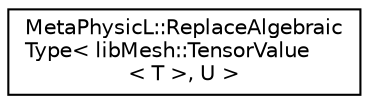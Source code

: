 digraph "类继承关系图"
{
 // INTERACTIVE_SVG=YES
  edge [fontname="Helvetica",fontsize="10",labelfontname="Helvetica",labelfontsize="10"];
  node [fontname="Helvetica",fontsize="10",shape=record];
  rankdir="LR";
  Node1 [label="MetaPhysicL::ReplaceAlgebraic\lType\< libMesh::TensorValue\l\< T \>, U \>",height=0.2,width=0.4,color="black", fillcolor="white", style="filled",URL="$structMetaPhysicL_1_1ReplaceAlgebraicType_3_01libMesh_1_1TensorValue_3_01T_01_4_00_01U_01_4.html"];
}
